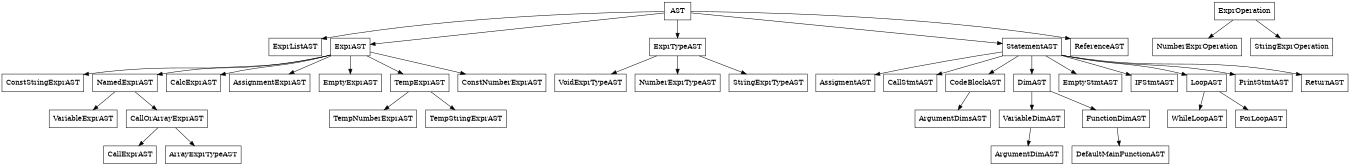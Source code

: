 digraph AST {

  size="9,1000";
	graph [ratio=compress];
	node [shape=record];
	subgraph type_hpp {
		graph [label="type.hpp"];
		AST -> ExprListAST;
		ExprAST -> ConstStringExprAST;
		ExprAST -> NamedExprAST;
		ExprAST -> CalcExprAST;
		ExprAST -> AssignmentExprAST;
		ExprTypeAST -> VoidExprTypeAST;
		ExprTypeAST -> NumberExprTypeAST;
		ExprTypeAST -> StringExprTypeAST;
		EmptyExprAST;
		TempExprAST;
		TempNumberExprAST;
		ConstNumberExprAST;
		NamedExprAST -> VariableExprAST;
		NamedExprAST -> CallOrArrayExprAST;
		CallOrArrayExprAST -> CallExprAST;
		CallOrArrayExprAST -> ArrayExprTypeAST;
		ExprOperation -> NumberExprOperation;
		ExprOperation -> StringExprOperation;
	}
	AST -> ExprAST;
	AST -> StatementAST;
	AST -> ReferenceAST;
	AST -> ExprTypeAST;
	ExprAST -> EmptyExprAST;
	ExprAST -> TempExprAST;
	ExprAST -> ConstNumberExprAST;
	StatementAST -> AssigmentAST;
	StatementAST -> CallStmtAST;
	StatementAST -> CodeBlockAST;
	StatementAST -> DimAST;
	StatementAST -> EmptyStmtAST;
	StatementAST -> IFStmtAST;
	StatementAST -> LoopAST;
	StatementAST -> PrintStmtAST;
	StatementAST -> ReturnAST;
	CodeBlockAST -> ArgumentDimsAST;
	DimAST -> VariableDimAST;
	DimAST -> FunctionDimAST;
	VariableDimAST -> ArgumentDimAST;
	LoopAST -> WhileLoopAST;
	LoopAST -> ForLoopAST;
	FunctionDimAST -> DefaultMainFunctionAST;
	TempExprAST -> TempNumberExprAST;
	TempExprAST -> TempStringExprAST;
}
